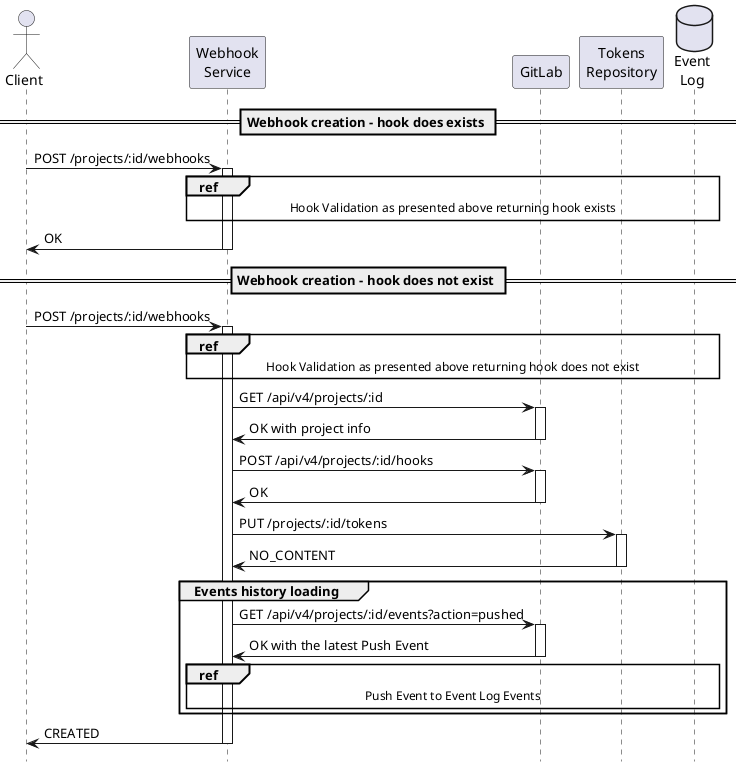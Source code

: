     @startuml
    hide footbox
    skinparam shadowing false

    actor Client
    participant "Webhook\nService" as Webhook
    participant GitLab
    participant "Tokens\nRepository" as Tokens
    database "Event\nLog" as Log

    == Webhook creation - hook does exists ==
    Client->Webhook: POST /projects/:id/webhooks
    activate Webhook
    ref over Webhook, Log: Hook Validation as presented above returning hook exists
    Webhook->Client: OK
    deactivate Webhook

    == Webhook creation - hook does not exist ==
    Client->Webhook: POST /projects/:id/webhooks
    activate Webhook
    ref over Webhook, Log: Hook Validation as presented above returning hook does not exist
    Webhook->GitLab: GET /api/v4/projects/:id
    activate GitLab
    GitLab->Webhook: OK with project info
    deactivate GitLab
    Webhook->GitLab: POST /api/v4/projects/:id/hooks
    activate GitLab
    GitLab->Webhook: OK
    deactivate GitLab
    Webhook->Tokens: PUT /projects/:id/tokens
    activate Tokens
    Tokens->Webhook: NO_CONTENT
    deactivate Tokens
    group Events history loading
    Webhook->GitLab: GET /api/v4/projects/:id/events?action=pushed
    activate GitLab
    GitLab->Webhook: OK with the latest Push Event
    deactivate GitLab
    ref over Webhook, Log: Push Event to Event Log Events
    end
    Webhook->Client: CREATED
    deactivate Webhook

    @enduml
